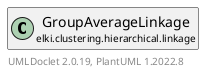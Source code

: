 @startuml
    remove .*\.(Instance|Par|Parameterizer|Factory)$
    set namespaceSeparator none
    hide empty fields
    hide empty methods

    class "<size:14>GroupAverageLinkage.Par\n<size:10>elki.clustering.hierarchical.linkage" as elki.clustering.hierarchical.linkage.GroupAverageLinkage.Par [[GroupAverageLinkage.Par.html]] {
        +make(): GroupAverageLinkage
    }

    interface "<size:14>Parameterizer\n<size:10>elki.utilities.optionhandling" as elki.utilities.optionhandling.Parameterizer [[../../../utilities/optionhandling/Parameterizer.html]] {
        {abstract} +make(): Object
    }
    class "<size:14>GroupAverageLinkage\n<size:10>elki.clustering.hierarchical.linkage" as elki.clustering.hierarchical.linkage.GroupAverageLinkage [[GroupAverageLinkage.html]]

    elki.utilities.optionhandling.Parameterizer <|.. elki.clustering.hierarchical.linkage.GroupAverageLinkage.Par
    elki.clustering.hierarchical.linkage.GroupAverageLinkage +-- elki.clustering.hierarchical.linkage.GroupAverageLinkage.Par

    center footer UMLDoclet 2.0.19, PlantUML 1.2022.8
@enduml
